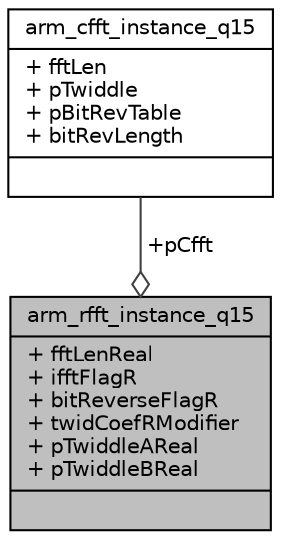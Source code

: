 digraph "arm_rfft_instance_q15"
{
  edge [fontname="Helvetica",fontsize="10",labelfontname="Helvetica",labelfontsize="10"];
  node [fontname="Helvetica",fontsize="10",shape=record];
  Node1 [label="{arm_rfft_instance_q15\n|+ fftLenReal\l+ ifftFlagR\l+ bitReverseFlagR\l+ twidCoefRModifier\l+ pTwiddleAReal\l+ pTwiddleBReal\l|}",height=0.2,width=0.4,color="black", fillcolor="grey75", style="filled", fontcolor="black"];
  Node2 -> Node1 [color="grey25",fontsize="10",style="solid",label=" +pCfft" ,arrowhead="odiamond",fontname="Helvetica"];
  Node2 [label="{arm_cfft_instance_q15\n|+ fftLen\l+ pTwiddle\l+ pBitRevTable\l+ bitRevLength\l|}",height=0.2,width=0.4,color="black", fillcolor="white", style="filled",URL="$structarm__cfft__instance__q15.html",tooltip="Instance structure for the fixed-point CFFT/CIFFT function. "];
}
